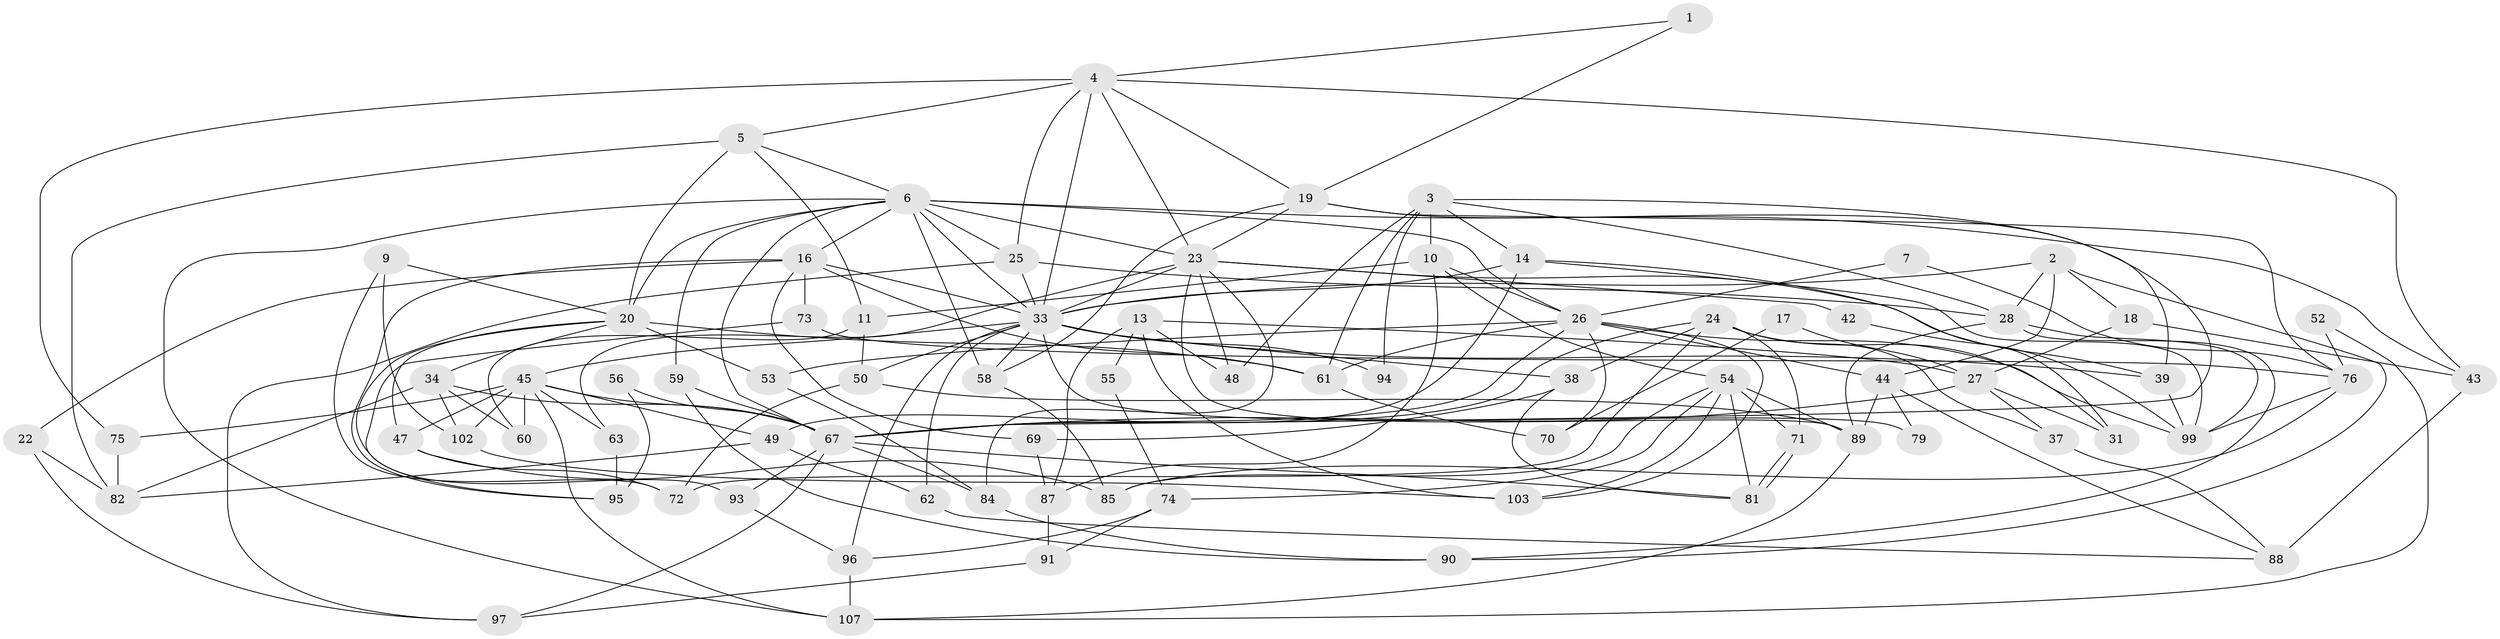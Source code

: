 // original degree distribution, {2: 0.16363636363636364, 4: 0.2909090909090909, 3: 0.23636363636363636, 6: 0.13636363636363635, 5: 0.11818181818181818, 7: 0.045454545454545456, 8: 0.00909090909090909}
// Generated by graph-tools (version 1.1) at 2025/18/03/04/25 18:18:56]
// undirected, 77 vertices, 181 edges
graph export_dot {
graph [start="1"]
  node [color=gray90,style=filled];
  1;
  2 [super="+105"];
  3 [super="+15"];
  4 [super="+41"];
  5 [super="+8+108"];
  6 [super="+12"];
  7;
  9;
  10 [super="+68"];
  11 [super="+29"];
  13;
  14 [super="+35"];
  16 [super="+30"];
  17;
  18;
  19 [super="+80"];
  20 [super="+86"];
  22;
  23 [super="+64"];
  24;
  25;
  26 [super="+32"];
  27 [super="+51"];
  28 [super="+36"];
  31 [super="+83"];
  33 [super="+104+40"];
  34 [super="+106"];
  37;
  38;
  39;
  42;
  43 [super="+98"];
  44;
  45 [super="+57"];
  47;
  48 [super="+65"];
  49;
  50;
  52;
  53;
  54 [super="+110+109"];
  55;
  56;
  58;
  59 [super="+66"];
  60;
  61;
  62;
  63;
  67 [super="+92+100"];
  69;
  70;
  71;
  72;
  73;
  74;
  75;
  76;
  79;
  81;
  82;
  84;
  85;
  87;
  88;
  89;
  90;
  91;
  93;
  94;
  95;
  96;
  97;
  99;
  102;
  103;
  107;
  1 -- 19;
  1 -- 4;
  2 -- 28;
  2 -- 33;
  2 -- 90;
  2 -- 18;
  2 -- 44;
  3 -- 14;
  3 -- 39;
  3 -- 10 [weight=2];
  3 -- 28;
  3 -- 61;
  3 -- 94;
  3 -- 48;
  4 -- 23;
  4 -- 5;
  4 -- 19;
  4 -- 25;
  4 -- 75;
  4 -- 33;
  4 -- 43;
  5 -- 82;
  5 -- 20 [weight=2];
  5 -- 11;
  5 -- 6;
  6 -- 25;
  6 -- 33;
  6 -- 67;
  6 -- 26;
  6 -- 107;
  6 -- 43;
  6 -- 16;
  6 -- 20;
  6 -- 23;
  6 -- 58;
  6 -- 59;
  7 -- 76;
  7 -- 26;
  9 -- 72;
  9 -- 102;
  9 -- 20;
  10 -- 11;
  10 -- 54;
  10 -- 87;
  10 -- 26;
  11 -- 50;
  11 -- 60;
  13 -- 87;
  13 -- 103;
  13 -- 27;
  13 -- 55;
  13 -- 48;
  14 -- 49;
  14 -- 31;
  14 -- 33 [weight=2];
  14 -- 99;
  16 -- 61;
  16 -- 22;
  16 -- 69;
  16 -- 73;
  16 -- 95;
  16 -- 33;
  17 -- 70;
  17 -- 27;
  18 -- 43;
  18 -- 27;
  19 -- 76;
  19 -- 23;
  19 -- 58;
  19 -- 67;
  20 -- 47;
  20 -- 53;
  20 -- 34;
  20 -- 93;
  20 -- 61;
  22 -- 82;
  22 -- 97;
  23 -- 89;
  23 -- 42;
  23 -- 63;
  23 -- 84;
  23 -- 48;
  23 -- 33;
  23 -- 39;
  24 -- 71;
  24 -- 38;
  24 -- 31;
  24 -- 37;
  24 -- 67;
  24 -- 72;
  25 -- 33 [weight=2];
  25 -- 28;
  25 -- 97;
  26 -- 67;
  26 -- 99;
  26 -- 70;
  26 -- 103;
  26 -- 44;
  26 -- 53;
  26 -- 61;
  27 -- 37;
  27 -- 31;
  27 -- 67;
  28 -- 99;
  28 -- 89;
  28 -- 90;
  33 -- 45;
  33 -- 96;
  33 -- 50;
  33 -- 79;
  33 -- 38;
  33 -- 39;
  33 -- 62;
  33 -- 58;
  33 -- 94;
  34 -- 82;
  34 -- 60;
  34 -- 67;
  34 -- 102;
  37 -- 88;
  38 -- 81;
  38 -- 69;
  39 -- 99;
  42 -- 99;
  43 -- 88;
  44 -- 89;
  44 -- 79;
  44 -- 88;
  45 -- 102;
  45 -- 60;
  45 -- 63;
  45 -- 75;
  45 -- 67;
  45 -- 49;
  45 -- 107;
  45 -- 47;
  47 -- 85;
  47 -- 72;
  49 -- 62;
  49 -- 82;
  50 -- 72;
  50 -- 89;
  52 -- 76;
  52 -- 107;
  53 -- 84;
  54 -- 71;
  54 -- 89;
  54 -- 81;
  54 -- 85;
  54 -- 103;
  54 -- 74;
  55 -- 74;
  56 -- 95;
  56 -- 67;
  58 -- 85;
  59 -- 67 [weight=2];
  59 -- 90;
  61 -- 70;
  62 -- 88;
  63 -- 95;
  67 -- 84;
  67 -- 97;
  67 -- 81;
  67 -- 93;
  69 -- 87;
  71 -- 81;
  71 -- 81;
  73 -- 76;
  73 -- 95;
  74 -- 91;
  74 -- 96;
  75 -- 82;
  76 -- 99;
  76 -- 85;
  84 -- 90;
  87 -- 91;
  89 -- 107;
  91 -- 97;
  93 -- 96;
  96 -- 107;
  102 -- 103;
}
